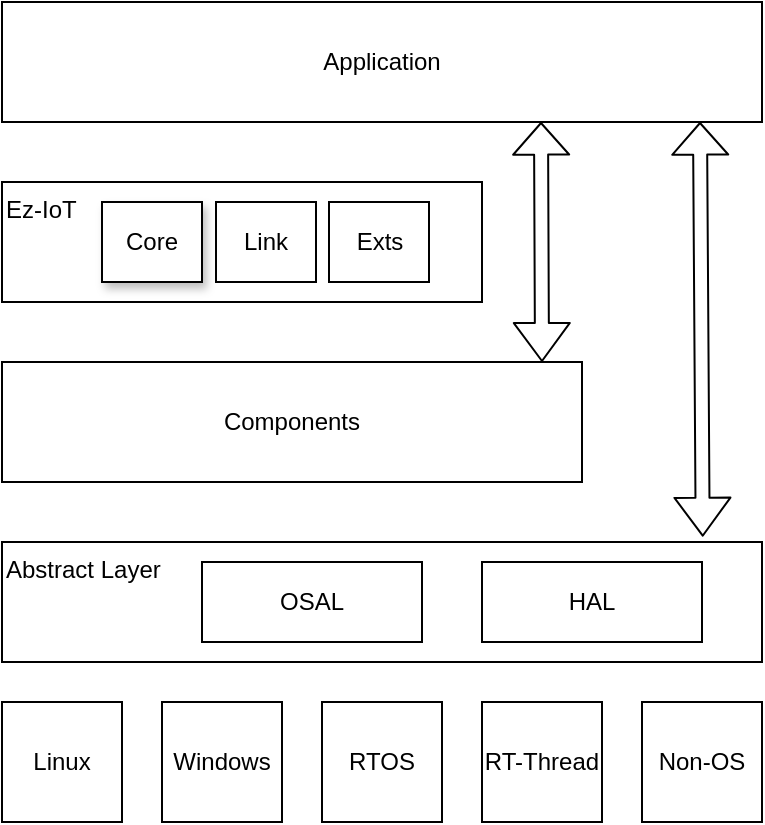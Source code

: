 <mxfile scale="1" border="10">
    <diagram id="4bg2JrYne-3AJTTrWzaQ" name="第 1 页">
        <mxGraphModel dx="1222" dy="735" grid="1" gridSize="10" guides="1" tooltips="1" connect="1" arrows="1" fold="1" page="1" pageScale="1" pageWidth="827" pageHeight="1169" math="0" shadow="0">
            <root>
                <mxCell id="0"/>
                <mxCell id="1" parent="0"/>
                <mxCell id="2" value="Ez-IoT" style="rounded=0;whiteSpace=wrap;html=1;align=left;verticalAlign=top;" parent="1" vertex="1">
                    <mxGeometry x="10" y="100" width="240" height="60" as="geometry"/>
                </mxCell>
                <mxCell id="3" value="Abstract Layer" style="rounded=0;whiteSpace=wrap;html=1;align=left;verticalAlign=top;" vertex="1" parent="1">
                    <mxGeometry x="10" y="280" width="380" height="60" as="geometry"/>
                </mxCell>
                <mxCell id="4" value="Components" style="rounded=0;whiteSpace=wrap;html=1;" vertex="1" parent="1">
                    <mxGeometry x="10" y="190" width="290" height="60" as="geometry"/>
                </mxCell>
                <mxCell id="5" value="Application" style="rounded=0;whiteSpace=wrap;html=1;align=center;verticalAlign=middle;" vertex="1" parent="1">
                    <mxGeometry x="10" y="10" width="380" height="60" as="geometry"/>
                </mxCell>
                <mxCell id="7" value="Link" style="rounded=0;whiteSpace=wrap;html=1;align=center;verticalAlign=middle;" vertex="1" parent="1">
                    <mxGeometry x="117" y="110" width="50" height="40" as="geometry"/>
                </mxCell>
                <mxCell id="8" value="Exts" style="rounded=0;whiteSpace=wrap;html=1;align=center;verticalAlign=middle;" vertex="1" parent="1">
                    <mxGeometry x="173.5" y="110" width="50" height="40" as="geometry"/>
                </mxCell>
                <mxCell id="6" value="Core" style="rounded=0;whiteSpace=wrap;html=1;align=center;verticalAlign=middle;shadow=1;" vertex="1" parent="1">
                    <mxGeometry x="60" y="110" width="50" height="40" as="geometry"/>
                </mxCell>
                <mxCell id="9" value="OSAL" style="rounded=0;whiteSpace=wrap;html=1;align=center;verticalAlign=middle;" vertex="1" parent="1">
                    <mxGeometry x="110" y="290" width="110" height="40" as="geometry"/>
                </mxCell>
                <mxCell id="10" value="HAL" style="rounded=0;whiteSpace=wrap;html=1;align=center;verticalAlign=middle;" vertex="1" parent="1">
                    <mxGeometry x="250" y="290" width="110" height="40" as="geometry"/>
                </mxCell>
                <mxCell id="11" value="Linux" style="rounded=0;whiteSpace=wrap;html=1;align=center;verticalAlign=middle;" vertex="1" parent="1">
                    <mxGeometry x="10" y="360" width="60" height="60" as="geometry"/>
                </mxCell>
                <mxCell id="15" value="Windows" style="rounded=0;whiteSpace=wrap;html=1;align=center;verticalAlign=middle;" vertex="1" parent="1">
                    <mxGeometry x="90" y="360" width="60" height="60" as="geometry"/>
                </mxCell>
                <mxCell id="16" value="RTOS" style="rounded=0;whiteSpace=wrap;html=1;align=center;verticalAlign=middle;" vertex="1" parent="1">
                    <mxGeometry x="170" y="360" width="60" height="60" as="geometry"/>
                </mxCell>
                <mxCell id="17" value="RT-Thread" style="rounded=0;whiteSpace=wrap;html=1;align=center;verticalAlign=middle;" vertex="1" parent="1">
                    <mxGeometry x="250" y="360" width="60" height="60" as="geometry"/>
                </mxCell>
                <mxCell id="18" value="Non-OS" style="rounded=0;whiteSpace=wrap;html=1;align=center;verticalAlign=middle;" vertex="1" parent="1">
                    <mxGeometry x="330" y="360" width="60" height="60" as="geometry"/>
                </mxCell>
                <mxCell id="19" value="" style="shape=flexArrow;endArrow=classic;startArrow=classic;html=1;width=7;endSize=4.94;" edge="1" parent="1">
                    <mxGeometry width="100" height="100" relative="1" as="geometry">
                        <mxPoint x="280" y="190" as="sourcePoint"/>
                        <mxPoint x="279.5" y="70" as="targetPoint"/>
                    </mxGeometry>
                </mxCell>
                <mxCell id="21" value="" style="shape=flexArrow;endArrow=classic;startArrow=classic;html=1;width=7;endSize=4.94;exitX=0.922;exitY=-0.044;exitDx=0;exitDy=0;exitPerimeter=0;" edge="1" parent="1" source="3">
                    <mxGeometry width="100" height="100" relative="1" as="geometry">
                        <mxPoint x="359.5" y="190" as="sourcePoint"/>
                        <mxPoint x="359" y="70" as="targetPoint"/>
                    </mxGeometry>
                </mxCell>
            </root>
        </mxGraphModel>
    </diagram>
</mxfile>